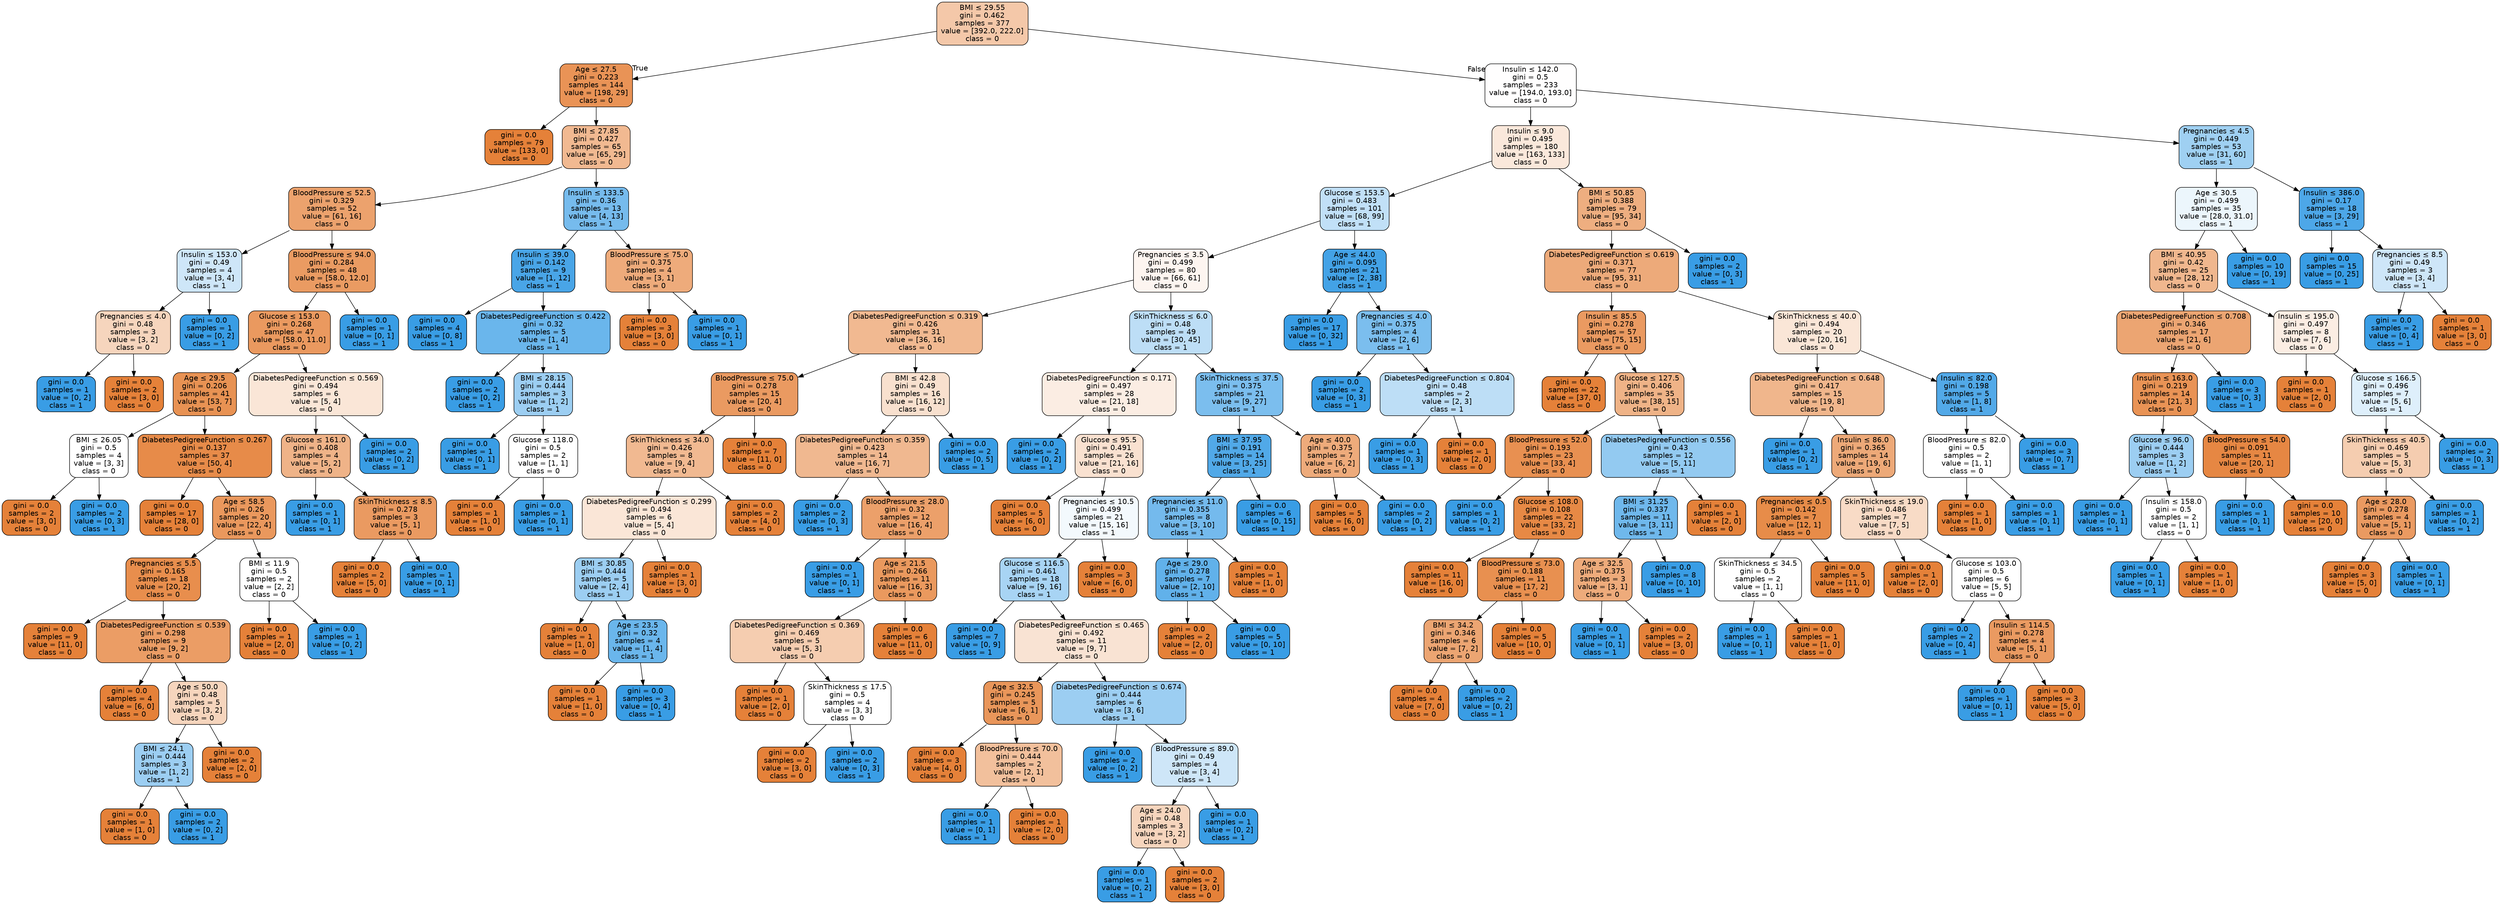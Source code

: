 digraph Tree {
node [shape=box, style="filled, rounded", color="black", fontname="helvetica"] ;
edge [fontname="helvetica"] ;
0 [label=<BMI &le; 29.55<br/>gini = 0.462<br/>samples = 377<br/>value = [392.0, 222.0]<br/>class = 0>, fillcolor="#f4c8a9"] ;
1 [label=<Age &le; 27.5<br/>gini = 0.223<br/>samples = 144<br/>value = [198, 29]<br/>class = 0>, fillcolor="#e99356"] ;
0 -> 1 [labeldistance=2.5, labelangle=45, headlabel="True"] ;
2 [label=<gini = 0.0<br/>samples = 79<br/>value = [133, 0]<br/>class = 0>, fillcolor="#e58139"] ;
1 -> 2 ;
3 [label=<BMI &le; 27.85<br/>gini = 0.427<br/>samples = 65<br/>value = [65, 29]<br/>class = 0>, fillcolor="#f1b991"] ;
1 -> 3 ;
4 [label=<BloodPressure &le; 52.5<br/>gini = 0.329<br/>samples = 52<br/>value = [61, 16]<br/>class = 0>, fillcolor="#eca26d"] ;
3 -> 4 ;
5 [label=<Insulin &le; 153.0<br/>gini = 0.49<br/>samples = 4<br/>value = [3, 4]<br/>class = 1>, fillcolor="#cee6f8"] ;
4 -> 5 ;
6 [label=<Pregnancies &le; 4.0<br/>gini = 0.48<br/>samples = 3<br/>value = [3, 2]<br/>class = 0>, fillcolor="#f6d5bd"] ;
5 -> 6 ;
7 [label=<gini = 0.0<br/>samples = 1<br/>value = [0, 2]<br/>class = 1>, fillcolor="#399de5"] ;
6 -> 7 ;
8 [label=<gini = 0.0<br/>samples = 2<br/>value = [3, 0]<br/>class = 0>, fillcolor="#e58139"] ;
6 -> 8 ;
9 [label=<gini = 0.0<br/>samples = 1<br/>value = [0, 2]<br/>class = 1>, fillcolor="#399de5"] ;
5 -> 9 ;
10 [label=<BloodPressure &le; 94.0<br/>gini = 0.284<br/>samples = 48<br/>value = [58.0, 12.0]<br/>class = 0>, fillcolor="#ea9b62"] ;
4 -> 10 ;
11 [label=<Glucose &le; 153.0<br/>gini = 0.268<br/>samples = 47<br/>value = [58.0, 11.0]<br/>class = 0>, fillcolor="#ea995f"] ;
10 -> 11 ;
12 [label=<Age &le; 29.5<br/>gini = 0.206<br/>samples = 41<br/>value = [53, 7]<br/>class = 0>, fillcolor="#e89253"] ;
11 -> 12 ;
13 [label=<BMI &le; 26.05<br/>gini = 0.5<br/>samples = 4<br/>value = [3, 3]<br/>class = 0>, fillcolor="#ffffff"] ;
12 -> 13 ;
14 [label=<gini = 0.0<br/>samples = 2<br/>value = [3, 0]<br/>class = 0>, fillcolor="#e58139"] ;
13 -> 14 ;
15 [label=<gini = 0.0<br/>samples = 2<br/>value = [0, 3]<br/>class = 1>, fillcolor="#399de5"] ;
13 -> 15 ;
16 [label=<DiabetesPedigreeFunction &le; 0.267<br/>gini = 0.137<br/>samples = 37<br/>value = [50, 4]<br/>class = 0>, fillcolor="#e78b49"] ;
12 -> 16 ;
17 [label=<gini = 0.0<br/>samples = 17<br/>value = [28, 0]<br/>class = 0>, fillcolor="#e58139"] ;
16 -> 17 ;
18 [label=<Age &le; 58.5<br/>gini = 0.26<br/>samples = 20<br/>value = [22, 4]<br/>class = 0>, fillcolor="#ea985d"] ;
16 -> 18 ;
19 [label=<Pregnancies &le; 5.5<br/>gini = 0.165<br/>samples = 18<br/>value = [20, 2]<br/>class = 0>, fillcolor="#e88e4d"] ;
18 -> 19 ;
20 [label=<gini = 0.0<br/>samples = 9<br/>value = [11, 0]<br/>class = 0>, fillcolor="#e58139"] ;
19 -> 20 ;
21 [label=<DiabetesPedigreeFunction &le; 0.539<br/>gini = 0.298<br/>samples = 9<br/>value = [9, 2]<br/>class = 0>, fillcolor="#eb9d65"] ;
19 -> 21 ;
22 [label=<gini = 0.0<br/>samples = 4<br/>value = [6, 0]<br/>class = 0>, fillcolor="#e58139"] ;
21 -> 22 ;
23 [label=<Age &le; 50.0<br/>gini = 0.48<br/>samples = 5<br/>value = [3, 2]<br/>class = 0>, fillcolor="#f6d5bd"] ;
21 -> 23 ;
24 [label=<BMI &le; 24.1<br/>gini = 0.444<br/>samples = 3<br/>value = [1, 2]<br/>class = 1>, fillcolor="#9ccef2"] ;
23 -> 24 ;
25 [label=<gini = 0.0<br/>samples = 1<br/>value = [1, 0]<br/>class = 0>, fillcolor="#e58139"] ;
24 -> 25 ;
26 [label=<gini = 0.0<br/>samples = 2<br/>value = [0, 2]<br/>class = 1>, fillcolor="#399de5"] ;
24 -> 26 ;
27 [label=<gini = 0.0<br/>samples = 2<br/>value = [2, 0]<br/>class = 0>, fillcolor="#e58139"] ;
23 -> 27 ;
28 [label=<BMI &le; 11.9<br/>gini = 0.5<br/>samples = 2<br/>value = [2, 2]<br/>class = 0>, fillcolor="#ffffff"] ;
18 -> 28 ;
29 [label=<gini = 0.0<br/>samples = 1<br/>value = [2, 0]<br/>class = 0>, fillcolor="#e58139"] ;
28 -> 29 ;
30 [label=<gini = 0.0<br/>samples = 1<br/>value = [0, 2]<br/>class = 1>, fillcolor="#399de5"] ;
28 -> 30 ;
31 [label=<DiabetesPedigreeFunction &le; 0.569<br/>gini = 0.494<br/>samples = 6<br/>value = [5, 4]<br/>class = 0>, fillcolor="#fae6d7"] ;
11 -> 31 ;
32 [label=<Glucose &le; 161.0<br/>gini = 0.408<br/>samples = 4<br/>value = [5, 2]<br/>class = 0>, fillcolor="#efb388"] ;
31 -> 32 ;
33 [label=<gini = 0.0<br/>samples = 1<br/>value = [0, 1]<br/>class = 1>, fillcolor="#399de5"] ;
32 -> 33 ;
34 [label=<SkinThickness &le; 8.5<br/>gini = 0.278<br/>samples = 3<br/>value = [5, 1]<br/>class = 0>, fillcolor="#ea9a61"] ;
32 -> 34 ;
35 [label=<gini = 0.0<br/>samples = 2<br/>value = [5, 0]<br/>class = 0>, fillcolor="#e58139"] ;
34 -> 35 ;
36 [label=<gini = 0.0<br/>samples = 1<br/>value = [0, 1]<br/>class = 1>, fillcolor="#399de5"] ;
34 -> 36 ;
37 [label=<gini = 0.0<br/>samples = 2<br/>value = [0, 2]<br/>class = 1>, fillcolor="#399de5"] ;
31 -> 37 ;
38 [label=<gini = 0.0<br/>samples = 1<br/>value = [0, 1]<br/>class = 1>, fillcolor="#399de5"] ;
10 -> 38 ;
39 [label=<Insulin &le; 133.5<br/>gini = 0.36<br/>samples = 13<br/>value = [4, 13]<br/>class = 1>, fillcolor="#76bbed"] ;
3 -> 39 ;
40 [label=<Insulin &le; 39.0<br/>gini = 0.142<br/>samples = 9<br/>value = [1, 12]<br/>class = 1>, fillcolor="#49a5e7"] ;
39 -> 40 ;
41 [label=<gini = 0.0<br/>samples = 4<br/>value = [0, 8]<br/>class = 1>, fillcolor="#399de5"] ;
40 -> 41 ;
42 [label=<DiabetesPedigreeFunction &le; 0.422<br/>gini = 0.32<br/>samples = 5<br/>value = [1, 4]<br/>class = 1>, fillcolor="#6ab6ec"] ;
40 -> 42 ;
43 [label=<gini = 0.0<br/>samples = 2<br/>value = [0, 2]<br/>class = 1>, fillcolor="#399de5"] ;
42 -> 43 ;
44 [label=<BMI &le; 28.15<br/>gini = 0.444<br/>samples = 3<br/>value = [1, 2]<br/>class = 1>, fillcolor="#9ccef2"] ;
42 -> 44 ;
45 [label=<gini = 0.0<br/>samples = 1<br/>value = [0, 1]<br/>class = 1>, fillcolor="#399de5"] ;
44 -> 45 ;
46 [label=<Glucose &le; 118.0<br/>gini = 0.5<br/>samples = 2<br/>value = [1, 1]<br/>class = 0>, fillcolor="#ffffff"] ;
44 -> 46 ;
47 [label=<gini = 0.0<br/>samples = 1<br/>value = [1, 0]<br/>class = 0>, fillcolor="#e58139"] ;
46 -> 47 ;
48 [label=<gini = 0.0<br/>samples = 1<br/>value = [0, 1]<br/>class = 1>, fillcolor="#399de5"] ;
46 -> 48 ;
49 [label=<BloodPressure &le; 75.0<br/>gini = 0.375<br/>samples = 4<br/>value = [3, 1]<br/>class = 0>, fillcolor="#eeab7b"] ;
39 -> 49 ;
50 [label=<gini = 0.0<br/>samples = 3<br/>value = [3, 0]<br/>class = 0>, fillcolor="#e58139"] ;
49 -> 50 ;
51 [label=<gini = 0.0<br/>samples = 1<br/>value = [0, 1]<br/>class = 1>, fillcolor="#399de5"] ;
49 -> 51 ;
52 [label=<Insulin &le; 142.0<br/>gini = 0.5<br/>samples = 233<br/>value = [194.0, 193.0]<br/>class = 0>, fillcolor="#fffefe"] ;
0 -> 52 [labeldistance=2.5, labelangle=-45, headlabel="False"] ;
53 [label=<Insulin &le; 9.0<br/>gini = 0.495<br/>samples = 180<br/>value = [163, 133]<br/>class = 0>, fillcolor="#fae8db"] ;
52 -> 53 ;
54 [label=<Glucose &le; 153.5<br/>gini = 0.483<br/>samples = 101<br/>value = [68, 99]<br/>class = 1>, fillcolor="#c1e0f7"] ;
53 -> 54 ;
55 [label=<Pregnancies &le; 3.5<br/>gini = 0.499<br/>samples = 80<br/>value = [66, 61]<br/>class = 0>, fillcolor="#fdf5f0"] ;
54 -> 55 ;
56 [label=<DiabetesPedigreeFunction &le; 0.319<br/>gini = 0.426<br/>samples = 31<br/>value = [36, 16]<br/>class = 0>, fillcolor="#f1b991"] ;
55 -> 56 ;
57 [label=<BloodPressure &le; 75.0<br/>gini = 0.278<br/>samples = 15<br/>value = [20, 4]<br/>class = 0>, fillcolor="#ea9a61"] ;
56 -> 57 ;
58 [label=<SkinThickness &le; 34.0<br/>gini = 0.426<br/>samples = 8<br/>value = [9, 4]<br/>class = 0>, fillcolor="#f1b991"] ;
57 -> 58 ;
59 [label=<DiabetesPedigreeFunction &le; 0.299<br/>gini = 0.494<br/>samples = 6<br/>value = [5, 4]<br/>class = 0>, fillcolor="#fae6d7"] ;
58 -> 59 ;
60 [label=<BMI &le; 30.85<br/>gini = 0.444<br/>samples = 5<br/>value = [2, 4]<br/>class = 1>, fillcolor="#9ccef2"] ;
59 -> 60 ;
61 [label=<gini = 0.0<br/>samples = 1<br/>value = [1, 0]<br/>class = 0>, fillcolor="#e58139"] ;
60 -> 61 ;
62 [label=<Age &le; 23.5<br/>gini = 0.32<br/>samples = 4<br/>value = [1, 4]<br/>class = 1>, fillcolor="#6ab6ec"] ;
60 -> 62 ;
63 [label=<gini = 0.0<br/>samples = 1<br/>value = [1, 0]<br/>class = 0>, fillcolor="#e58139"] ;
62 -> 63 ;
64 [label=<gini = 0.0<br/>samples = 3<br/>value = [0, 4]<br/>class = 1>, fillcolor="#399de5"] ;
62 -> 64 ;
65 [label=<gini = 0.0<br/>samples = 1<br/>value = [3, 0]<br/>class = 0>, fillcolor="#e58139"] ;
59 -> 65 ;
66 [label=<gini = 0.0<br/>samples = 2<br/>value = [4, 0]<br/>class = 0>, fillcolor="#e58139"] ;
58 -> 66 ;
67 [label=<gini = 0.0<br/>samples = 7<br/>value = [11, 0]<br/>class = 0>, fillcolor="#e58139"] ;
57 -> 67 ;
68 [label=<BMI &le; 42.8<br/>gini = 0.49<br/>samples = 16<br/>value = [16, 12]<br/>class = 0>, fillcolor="#f8e0ce"] ;
56 -> 68 ;
69 [label=<DiabetesPedigreeFunction &le; 0.359<br/>gini = 0.423<br/>samples = 14<br/>value = [16, 7]<br/>class = 0>, fillcolor="#f0b890"] ;
68 -> 69 ;
70 [label=<gini = 0.0<br/>samples = 2<br/>value = [0, 3]<br/>class = 1>, fillcolor="#399de5"] ;
69 -> 70 ;
71 [label=<BloodPressure &le; 28.0<br/>gini = 0.32<br/>samples = 12<br/>value = [16, 4]<br/>class = 0>, fillcolor="#eca06a"] ;
69 -> 71 ;
72 [label=<gini = 0.0<br/>samples = 1<br/>value = [0, 1]<br/>class = 1>, fillcolor="#399de5"] ;
71 -> 72 ;
73 [label=<Age &le; 21.5<br/>gini = 0.266<br/>samples = 11<br/>value = [16, 3]<br/>class = 0>, fillcolor="#ea995e"] ;
71 -> 73 ;
74 [label=<DiabetesPedigreeFunction &le; 0.369<br/>gini = 0.469<br/>samples = 5<br/>value = [5, 3]<br/>class = 0>, fillcolor="#f5cdb0"] ;
73 -> 74 ;
75 [label=<gini = 0.0<br/>samples = 1<br/>value = [2, 0]<br/>class = 0>, fillcolor="#e58139"] ;
74 -> 75 ;
76 [label=<SkinThickness &le; 17.5<br/>gini = 0.5<br/>samples = 4<br/>value = [3, 3]<br/>class = 0>, fillcolor="#ffffff"] ;
74 -> 76 ;
77 [label=<gini = 0.0<br/>samples = 2<br/>value = [3, 0]<br/>class = 0>, fillcolor="#e58139"] ;
76 -> 77 ;
78 [label=<gini = 0.0<br/>samples = 2<br/>value = [0, 3]<br/>class = 1>, fillcolor="#399de5"] ;
76 -> 78 ;
79 [label=<gini = 0.0<br/>samples = 6<br/>value = [11, 0]<br/>class = 0>, fillcolor="#e58139"] ;
73 -> 79 ;
80 [label=<gini = 0.0<br/>samples = 2<br/>value = [0, 5]<br/>class = 1>, fillcolor="#399de5"] ;
68 -> 80 ;
81 [label=<SkinThickness &le; 6.0<br/>gini = 0.48<br/>samples = 49<br/>value = [30, 45]<br/>class = 1>, fillcolor="#bddef6"] ;
55 -> 81 ;
82 [label=<DiabetesPedigreeFunction &le; 0.171<br/>gini = 0.497<br/>samples = 28<br/>value = [21, 18]<br/>class = 0>, fillcolor="#fbede3"] ;
81 -> 82 ;
83 [label=<gini = 0.0<br/>samples = 2<br/>value = [0, 2]<br/>class = 1>, fillcolor="#399de5"] ;
82 -> 83 ;
84 [label=<Glucose &le; 95.5<br/>gini = 0.491<br/>samples = 26<br/>value = [21, 16]<br/>class = 0>, fillcolor="#f9e1d0"] ;
82 -> 84 ;
85 [label=<gini = 0.0<br/>samples = 5<br/>value = [6, 0]<br/>class = 0>, fillcolor="#e58139"] ;
84 -> 85 ;
86 [label=<Pregnancies &le; 10.5<br/>gini = 0.499<br/>samples = 21<br/>value = [15, 16]<br/>class = 1>, fillcolor="#f3f9fd"] ;
84 -> 86 ;
87 [label=<Glucose &le; 116.5<br/>gini = 0.461<br/>samples = 18<br/>value = [9, 16]<br/>class = 1>, fillcolor="#a8d4f4"] ;
86 -> 87 ;
88 [label=<gini = 0.0<br/>samples = 7<br/>value = [0, 9]<br/>class = 1>, fillcolor="#399de5"] ;
87 -> 88 ;
89 [label=<DiabetesPedigreeFunction &le; 0.465<br/>gini = 0.492<br/>samples = 11<br/>value = [9, 7]<br/>class = 0>, fillcolor="#f9e3d3"] ;
87 -> 89 ;
90 [label=<Age &le; 32.5<br/>gini = 0.245<br/>samples = 5<br/>value = [6, 1]<br/>class = 0>, fillcolor="#e9965a"] ;
89 -> 90 ;
91 [label=<gini = 0.0<br/>samples = 3<br/>value = [4, 0]<br/>class = 0>, fillcolor="#e58139"] ;
90 -> 91 ;
92 [label=<BloodPressure &le; 70.0<br/>gini = 0.444<br/>samples = 2<br/>value = [2, 1]<br/>class = 0>, fillcolor="#f2c09c"] ;
90 -> 92 ;
93 [label=<gini = 0.0<br/>samples = 1<br/>value = [0, 1]<br/>class = 1>, fillcolor="#399de5"] ;
92 -> 93 ;
94 [label=<gini = 0.0<br/>samples = 1<br/>value = [2, 0]<br/>class = 0>, fillcolor="#e58139"] ;
92 -> 94 ;
95 [label=<DiabetesPedigreeFunction &le; 0.674<br/>gini = 0.444<br/>samples = 6<br/>value = [3, 6]<br/>class = 1>, fillcolor="#9ccef2"] ;
89 -> 95 ;
96 [label=<gini = 0.0<br/>samples = 2<br/>value = [0, 2]<br/>class = 1>, fillcolor="#399de5"] ;
95 -> 96 ;
97 [label=<BloodPressure &le; 89.0<br/>gini = 0.49<br/>samples = 4<br/>value = [3, 4]<br/>class = 1>, fillcolor="#cee6f8"] ;
95 -> 97 ;
98 [label=<Age &le; 24.0<br/>gini = 0.48<br/>samples = 3<br/>value = [3, 2]<br/>class = 0>, fillcolor="#f6d5bd"] ;
97 -> 98 ;
99 [label=<gini = 0.0<br/>samples = 1<br/>value = [0, 2]<br/>class = 1>, fillcolor="#399de5"] ;
98 -> 99 ;
100 [label=<gini = 0.0<br/>samples = 2<br/>value = [3, 0]<br/>class = 0>, fillcolor="#e58139"] ;
98 -> 100 ;
101 [label=<gini = 0.0<br/>samples = 1<br/>value = [0, 2]<br/>class = 1>, fillcolor="#399de5"] ;
97 -> 101 ;
102 [label=<gini = 0.0<br/>samples = 3<br/>value = [6, 0]<br/>class = 0>, fillcolor="#e58139"] ;
86 -> 102 ;
103 [label=<SkinThickness &le; 37.5<br/>gini = 0.375<br/>samples = 21<br/>value = [9, 27]<br/>class = 1>, fillcolor="#7bbeee"] ;
81 -> 103 ;
104 [label=<BMI &le; 37.95<br/>gini = 0.191<br/>samples = 14<br/>value = [3, 25]<br/>class = 1>, fillcolor="#51a9e8"] ;
103 -> 104 ;
105 [label=<Pregnancies &le; 11.0<br/>gini = 0.355<br/>samples = 8<br/>value = [3, 10]<br/>class = 1>, fillcolor="#74baed"] ;
104 -> 105 ;
106 [label=<Age &le; 29.0<br/>gini = 0.278<br/>samples = 7<br/>value = [2, 10]<br/>class = 1>, fillcolor="#61b1ea"] ;
105 -> 106 ;
107 [label=<gini = 0.0<br/>samples = 2<br/>value = [2, 0]<br/>class = 0>, fillcolor="#e58139"] ;
106 -> 107 ;
108 [label=<gini = 0.0<br/>samples = 5<br/>value = [0, 10]<br/>class = 1>, fillcolor="#399de5"] ;
106 -> 108 ;
109 [label=<gini = 0.0<br/>samples = 1<br/>value = [1, 0]<br/>class = 0>, fillcolor="#e58139"] ;
105 -> 109 ;
110 [label=<gini = 0.0<br/>samples = 6<br/>value = [0, 15]<br/>class = 1>, fillcolor="#399de5"] ;
104 -> 110 ;
111 [label=<Age &le; 40.0<br/>gini = 0.375<br/>samples = 7<br/>value = [6, 2]<br/>class = 0>, fillcolor="#eeab7b"] ;
103 -> 111 ;
112 [label=<gini = 0.0<br/>samples = 5<br/>value = [6, 0]<br/>class = 0>, fillcolor="#e58139"] ;
111 -> 112 ;
113 [label=<gini = 0.0<br/>samples = 2<br/>value = [0, 2]<br/>class = 1>, fillcolor="#399de5"] ;
111 -> 113 ;
114 [label=<Age &le; 44.0<br/>gini = 0.095<br/>samples = 21<br/>value = [2, 38]<br/>class = 1>, fillcolor="#43a2e6"] ;
54 -> 114 ;
115 [label=<gini = 0.0<br/>samples = 17<br/>value = [0, 32]<br/>class = 1>, fillcolor="#399de5"] ;
114 -> 115 ;
116 [label=<Pregnancies &le; 4.0<br/>gini = 0.375<br/>samples = 4<br/>value = [2, 6]<br/>class = 1>, fillcolor="#7bbeee"] ;
114 -> 116 ;
117 [label=<gini = 0.0<br/>samples = 2<br/>value = [0, 3]<br/>class = 1>, fillcolor="#399de5"] ;
116 -> 117 ;
118 [label=<DiabetesPedigreeFunction &le; 0.804<br/>gini = 0.48<br/>samples = 2<br/>value = [2, 3]<br/>class = 1>, fillcolor="#bddef6"] ;
116 -> 118 ;
119 [label=<gini = 0.0<br/>samples = 1<br/>value = [0, 3]<br/>class = 1>, fillcolor="#399de5"] ;
118 -> 119 ;
120 [label=<gini = 0.0<br/>samples = 1<br/>value = [2, 0]<br/>class = 0>, fillcolor="#e58139"] ;
118 -> 120 ;
121 [label=<BMI &le; 50.85<br/>gini = 0.388<br/>samples = 79<br/>value = [95, 34]<br/>class = 0>, fillcolor="#eeae80"] ;
53 -> 121 ;
122 [label=<DiabetesPedigreeFunction &le; 0.619<br/>gini = 0.371<br/>samples = 77<br/>value = [95, 31]<br/>class = 0>, fillcolor="#edaa7a"] ;
121 -> 122 ;
123 [label=<Insulin &le; 85.5<br/>gini = 0.278<br/>samples = 57<br/>value = [75, 15]<br/>class = 0>, fillcolor="#ea9a61"] ;
122 -> 123 ;
124 [label=<gini = 0.0<br/>samples = 22<br/>value = [37, 0]<br/>class = 0>, fillcolor="#e58139"] ;
123 -> 124 ;
125 [label=<Glucose &le; 127.5<br/>gini = 0.406<br/>samples = 35<br/>value = [38, 15]<br/>class = 0>, fillcolor="#efb387"] ;
123 -> 125 ;
126 [label=<BloodPressure &le; 52.0<br/>gini = 0.193<br/>samples = 23<br/>value = [33, 4]<br/>class = 0>, fillcolor="#e89051"] ;
125 -> 126 ;
127 [label=<gini = 0.0<br/>samples = 1<br/>value = [0, 2]<br/>class = 1>, fillcolor="#399de5"] ;
126 -> 127 ;
128 [label=<Glucose &le; 108.0<br/>gini = 0.108<br/>samples = 22<br/>value = [33, 2]<br/>class = 0>, fillcolor="#e78945"] ;
126 -> 128 ;
129 [label=<gini = 0.0<br/>samples = 11<br/>value = [16, 0]<br/>class = 0>, fillcolor="#e58139"] ;
128 -> 129 ;
130 [label=<BloodPressure &le; 73.0<br/>gini = 0.188<br/>samples = 11<br/>value = [17, 2]<br/>class = 0>, fillcolor="#e89050"] ;
128 -> 130 ;
131 [label=<BMI &le; 34.2<br/>gini = 0.346<br/>samples = 6<br/>value = [7, 2]<br/>class = 0>, fillcolor="#eca572"] ;
130 -> 131 ;
132 [label=<gini = 0.0<br/>samples = 4<br/>value = [7, 0]<br/>class = 0>, fillcolor="#e58139"] ;
131 -> 132 ;
133 [label=<gini = 0.0<br/>samples = 2<br/>value = [0, 2]<br/>class = 1>, fillcolor="#399de5"] ;
131 -> 133 ;
134 [label=<gini = 0.0<br/>samples = 5<br/>value = [10, 0]<br/>class = 0>, fillcolor="#e58139"] ;
130 -> 134 ;
135 [label=<DiabetesPedigreeFunction &le; 0.556<br/>gini = 0.43<br/>samples = 12<br/>value = [5, 11]<br/>class = 1>, fillcolor="#93caf1"] ;
125 -> 135 ;
136 [label=<BMI &le; 31.25<br/>gini = 0.337<br/>samples = 11<br/>value = [3, 11]<br/>class = 1>, fillcolor="#6fb8ec"] ;
135 -> 136 ;
137 [label=<Age &le; 32.5<br/>gini = 0.375<br/>samples = 3<br/>value = [3, 1]<br/>class = 0>, fillcolor="#eeab7b"] ;
136 -> 137 ;
138 [label=<gini = 0.0<br/>samples = 1<br/>value = [0, 1]<br/>class = 1>, fillcolor="#399de5"] ;
137 -> 138 ;
139 [label=<gini = 0.0<br/>samples = 2<br/>value = [3, 0]<br/>class = 0>, fillcolor="#e58139"] ;
137 -> 139 ;
140 [label=<gini = 0.0<br/>samples = 8<br/>value = [0, 10]<br/>class = 1>, fillcolor="#399de5"] ;
136 -> 140 ;
141 [label=<gini = 0.0<br/>samples = 1<br/>value = [2, 0]<br/>class = 0>, fillcolor="#e58139"] ;
135 -> 141 ;
142 [label=<SkinThickness &le; 40.0<br/>gini = 0.494<br/>samples = 20<br/>value = [20, 16]<br/>class = 0>, fillcolor="#fae6d7"] ;
122 -> 142 ;
143 [label=<DiabetesPedigreeFunction &le; 0.648<br/>gini = 0.417<br/>samples = 15<br/>value = [19, 8]<br/>class = 0>, fillcolor="#f0b68c"] ;
142 -> 143 ;
144 [label=<gini = 0.0<br/>samples = 1<br/>value = [0, 2]<br/>class = 1>, fillcolor="#399de5"] ;
143 -> 144 ;
145 [label=<Insulin &le; 86.0<br/>gini = 0.365<br/>samples = 14<br/>value = [19, 6]<br/>class = 0>, fillcolor="#eda978"] ;
143 -> 145 ;
146 [label=<Pregnancies &le; 0.5<br/>gini = 0.142<br/>samples = 7<br/>value = [12, 1]<br/>class = 0>, fillcolor="#e78c49"] ;
145 -> 146 ;
147 [label=<SkinThickness &le; 34.5<br/>gini = 0.5<br/>samples = 2<br/>value = [1, 1]<br/>class = 0>, fillcolor="#ffffff"] ;
146 -> 147 ;
148 [label=<gini = 0.0<br/>samples = 1<br/>value = [0, 1]<br/>class = 1>, fillcolor="#399de5"] ;
147 -> 148 ;
149 [label=<gini = 0.0<br/>samples = 1<br/>value = [1, 0]<br/>class = 0>, fillcolor="#e58139"] ;
147 -> 149 ;
150 [label=<gini = 0.0<br/>samples = 5<br/>value = [11, 0]<br/>class = 0>, fillcolor="#e58139"] ;
146 -> 150 ;
151 [label=<SkinThickness &le; 19.0<br/>gini = 0.486<br/>samples = 7<br/>value = [7, 5]<br/>class = 0>, fillcolor="#f8dbc6"] ;
145 -> 151 ;
152 [label=<gini = 0.0<br/>samples = 1<br/>value = [2, 0]<br/>class = 0>, fillcolor="#e58139"] ;
151 -> 152 ;
153 [label=<Glucose &le; 103.0<br/>gini = 0.5<br/>samples = 6<br/>value = [5, 5]<br/>class = 0>, fillcolor="#ffffff"] ;
151 -> 153 ;
154 [label=<gini = 0.0<br/>samples = 2<br/>value = [0, 4]<br/>class = 1>, fillcolor="#399de5"] ;
153 -> 154 ;
155 [label=<Insulin &le; 114.5<br/>gini = 0.278<br/>samples = 4<br/>value = [5, 1]<br/>class = 0>, fillcolor="#ea9a61"] ;
153 -> 155 ;
156 [label=<gini = 0.0<br/>samples = 1<br/>value = [0, 1]<br/>class = 1>, fillcolor="#399de5"] ;
155 -> 156 ;
157 [label=<gini = 0.0<br/>samples = 3<br/>value = [5, 0]<br/>class = 0>, fillcolor="#e58139"] ;
155 -> 157 ;
158 [label=<Insulin &le; 82.0<br/>gini = 0.198<br/>samples = 5<br/>value = [1, 8]<br/>class = 1>, fillcolor="#52a9e8"] ;
142 -> 158 ;
159 [label=<BloodPressure &le; 82.0<br/>gini = 0.5<br/>samples = 2<br/>value = [1, 1]<br/>class = 0>, fillcolor="#ffffff"] ;
158 -> 159 ;
160 [label=<gini = 0.0<br/>samples = 1<br/>value = [1, 0]<br/>class = 0>, fillcolor="#e58139"] ;
159 -> 160 ;
161 [label=<gini = 0.0<br/>samples = 1<br/>value = [0, 1]<br/>class = 1>, fillcolor="#399de5"] ;
159 -> 161 ;
162 [label=<gini = 0.0<br/>samples = 3<br/>value = [0, 7]<br/>class = 1>, fillcolor="#399de5"] ;
158 -> 162 ;
163 [label=<gini = 0.0<br/>samples = 2<br/>value = [0, 3]<br/>class = 1>, fillcolor="#399de5"] ;
121 -> 163 ;
164 [label=<Pregnancies &le; 4.5<br/>gini = 0.449<br/>samples = 53<br/>value = [31, 60]<br/>class = 1>, fillcolor="#9fd0f2"] ;
52 -> 164 ;
165 [label=<Age &le; 30.5<br/>gini = 0.499<br/>samples = 35<br/>value = [28.0, 31.0]<br/>class = 1>, fillcolor="#ecf6fc"] ;
164 -> 165 ;
166 [label=<BMI &le; 40.95<br/>gini = 0.42<br/>samples = 25<br/>value = [28, 12]<br/>class = 0>, fillcolor="#f0b78e"] ;
165 -> 166 ;
167 [label=<DiabetesPedigreeFunction &le; 0.708<br/>gini = 0.346<br/>samples = 17<br/>value = [21, 6]<br/>class = 0>, fillcolor="#eca572"] ;
166 -> 167 ;
168 [label=<Insulin &le; 163.0<br/>gini = 0.219<br/>samples = 14<br/>value = [21, 3]<br/>class = 0>, fillcolor="#e99355"] ;
167 -> 168 ;
169 [label=<Glucose &le; 96.0<br/>gini = 0.444<br/>samples = 3<br/>value = [1, 2]<br/>class = 1>, fillcolor="#9ccef2"] ;
168 -> 169 ;
170 [label=<gini = 0.0<br/>samples = 1<br/>value = [0, 1]<br/>class = 1>, fillcolor="#399de5"] ;
169 -> 170 ;
171 [label=<Insulin &le; 158.0<br/>gini = 0.5<br/>samples = 2<br/>value = [1, 1]<br/>class = 0>, fillcolor="#ffffff"] ;
169 -> 171 ;
172 [label=<gini = 0.0<br/>samples = 1<br/>value = [0, 1]<br/>class = 1>, fillcolor="#399de5"] ;
171 -> 172 ;
173 [label=<gini = 0.0<br/>samples = 1<br/>value = [1, 0]<br/>class = 0>, fillcolor="#e58139"] ;
171 -> 173 ;
174 [label=<BloodPressure &le; 54.0<br/>gini = 0.091<br/>samples = 11<br/>value = [20, 1]<br/>class = 0>, fillcolor="#e68743"] ;
168 -> 174 ;
175 [label=<gini = 0.0<br/>samples = 1<br/>value = [0, 1]<br/>class = 1>, fillcolor="#399de5"] ;
174 -> 175 ;
176 [label=<gini = 0.0<br/>samples = 10<br/>value = [20, 0]<br/>class = 0>, fillcolor="#e58139"] ;
174 -> 176 ;
177 [label=<gini = 0.0<br/>samples = 3<br/>value = [0, 3]<br/>class = 1>, fillcolor="#399de5"] ;
167 -> 177 ;
178 [label=<Insulin &le; 195.0<br/>gini = 0.497<br/>samples = 8<br/>value = [7, 6]<br/>class = 0>, fillcolor="#fbede3"] ;
166 -> 178 ;
179 [label=<gini = 0.0<br/>samples = 1<br/>value = [2, 0]<br/>class = 0>, fillcolor="#e58139"] ;
178 -> 179 ;
180 [label=<Glucose &le; 166.5<br/>gini = 0.496<br/>samples = 7<br/>value = [5, 6]<br/>class = 1>, fillcolor="#deeffb"] ;
178 -> 180 ;
181 [label=<SkinThickness &le; 40.5<br/>gini = 0.469<br/>samples = 5<br/>value = [5, 3]<br/>class = 0>, fillcolor="#f5cdb0"] ;
180 -> 181 ;
182 [label=<Age &le; 28.0<br/>gini = 0.278<br/>samples = 4<br/>value = [5, 1]<br/>class = 0>, fillcolor="#ea9a61"] ;
181 -> 182 ;
183 [label=<gini = 0.0<br/>samples = 3<br/>value = [5, 0]<br/>class = 0>, fillcolor="#e58139"] ;
182 -> 183 ;
184 [label=<gini = 0.0<br/>samples = 1<br/>value = [0, 1]<br/>class = 1>, fillcolor="#399de5"] ;
182 -> 184 ;
185 [label=<gini = 0.0<br/>samples = 1<br/>value = [0, 2]<br/>class = 1>, fillcolor="#399de5"] ;
181 -> 185 ;
186 [label=<gini = 0.0<br/>samples = 2<br/>value = [0, 3]<br/>class = 1>, fillcolor="#399de5"] ;
180 -> 186 ;
187 [label=<gini = 0.0<br/>samples = 10<br/>value = [0, 19]<br/>class = 1>, fillcolor="#399de5"] ;
165 -> 187 ;
188 [label=<Insulin &le; 386.0<br/>gini = 0.17<br/>samples = 18<br/>value = [3, 29]<br/>class = 1>, fillcolor="#4da7e8"] ;
164 -> 188 ;
189 [label=<gini = 0.0<br/>samples = 15<br/>value = [0, 25]<br/>class = 1>, fillcolor="#399de5"] ;
188 -> 189 ;
190 [label=<Pregnancies &le; 8.5<br/>gini = 0.49<br/>samples = 3<br/>value = [3, 4]<br/>class = 1>, fillcolor="#cee6f8"] ;
188 -> 190 ;
191 [label=<gini = 0.0<br/>samples = 2<br/>value = [0, 4]<br/>class = 1>, fillcolor="#399de5"] ;
190 -> 191 ;
192 [label=<gini = 0.0<br/>samples = 1<br/>value = [3, 0]<br/>class = 0>, fillcolor="#e58139"] ;
190 -> 192 ;
}